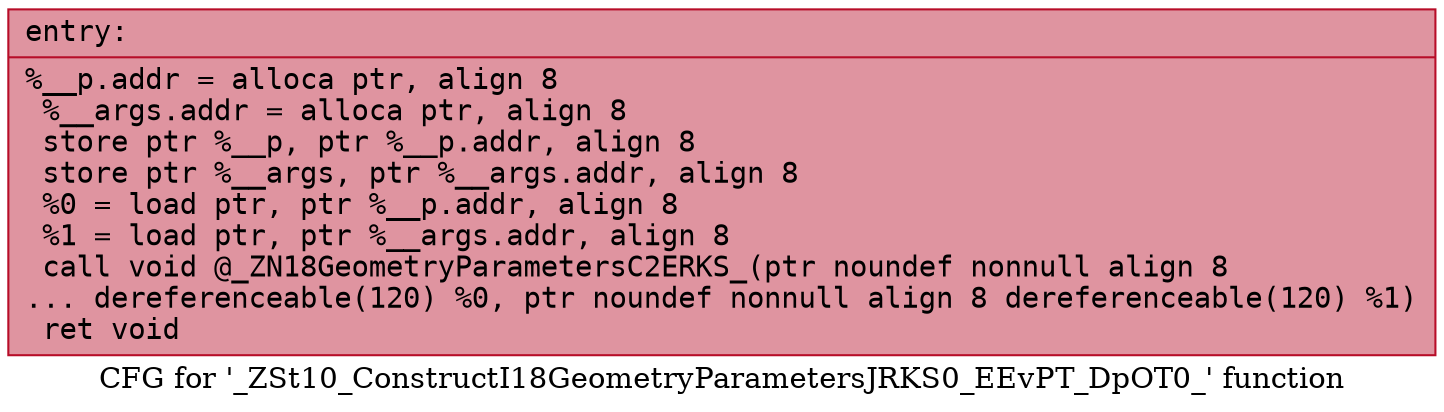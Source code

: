 digraph "CFG for '_ZSt10_ConstructI18GeometryParametersJRKS0_EEvPT_DpOT0_' function" {
	label="CFG for '_ZSt10_ConstructI18GeometryParametersJRKS0_EEvPT_DpOT0_' function";

	Node0x5642719ae9b0 [shape=record,color="#b70d28ff", style=filled, fillcolor="#b70d2870" fontname="Courier",label="{entry:\l|  %__p.addr = alloca ptr, align 8\l  %__args.addr = alloca ptr, align 8\l  store ptr %__p, ptr %__p.addr, align 8\l  store ptr %__args, ptr %__args.addr, align 8\l  %0 = load ptr, ptr %__p.addr, align 8\l  %1 = load ptr, ptr %__args.addr, align 8\l  call void @_ZN18GeometryParametersC2ERKS_(ptr noundef nonnull align 8\l... dereferenceable(120) %0, ptr noundef nonnull align 8 dereferenceable(120) %1)\l  ret void\l}"];
}
